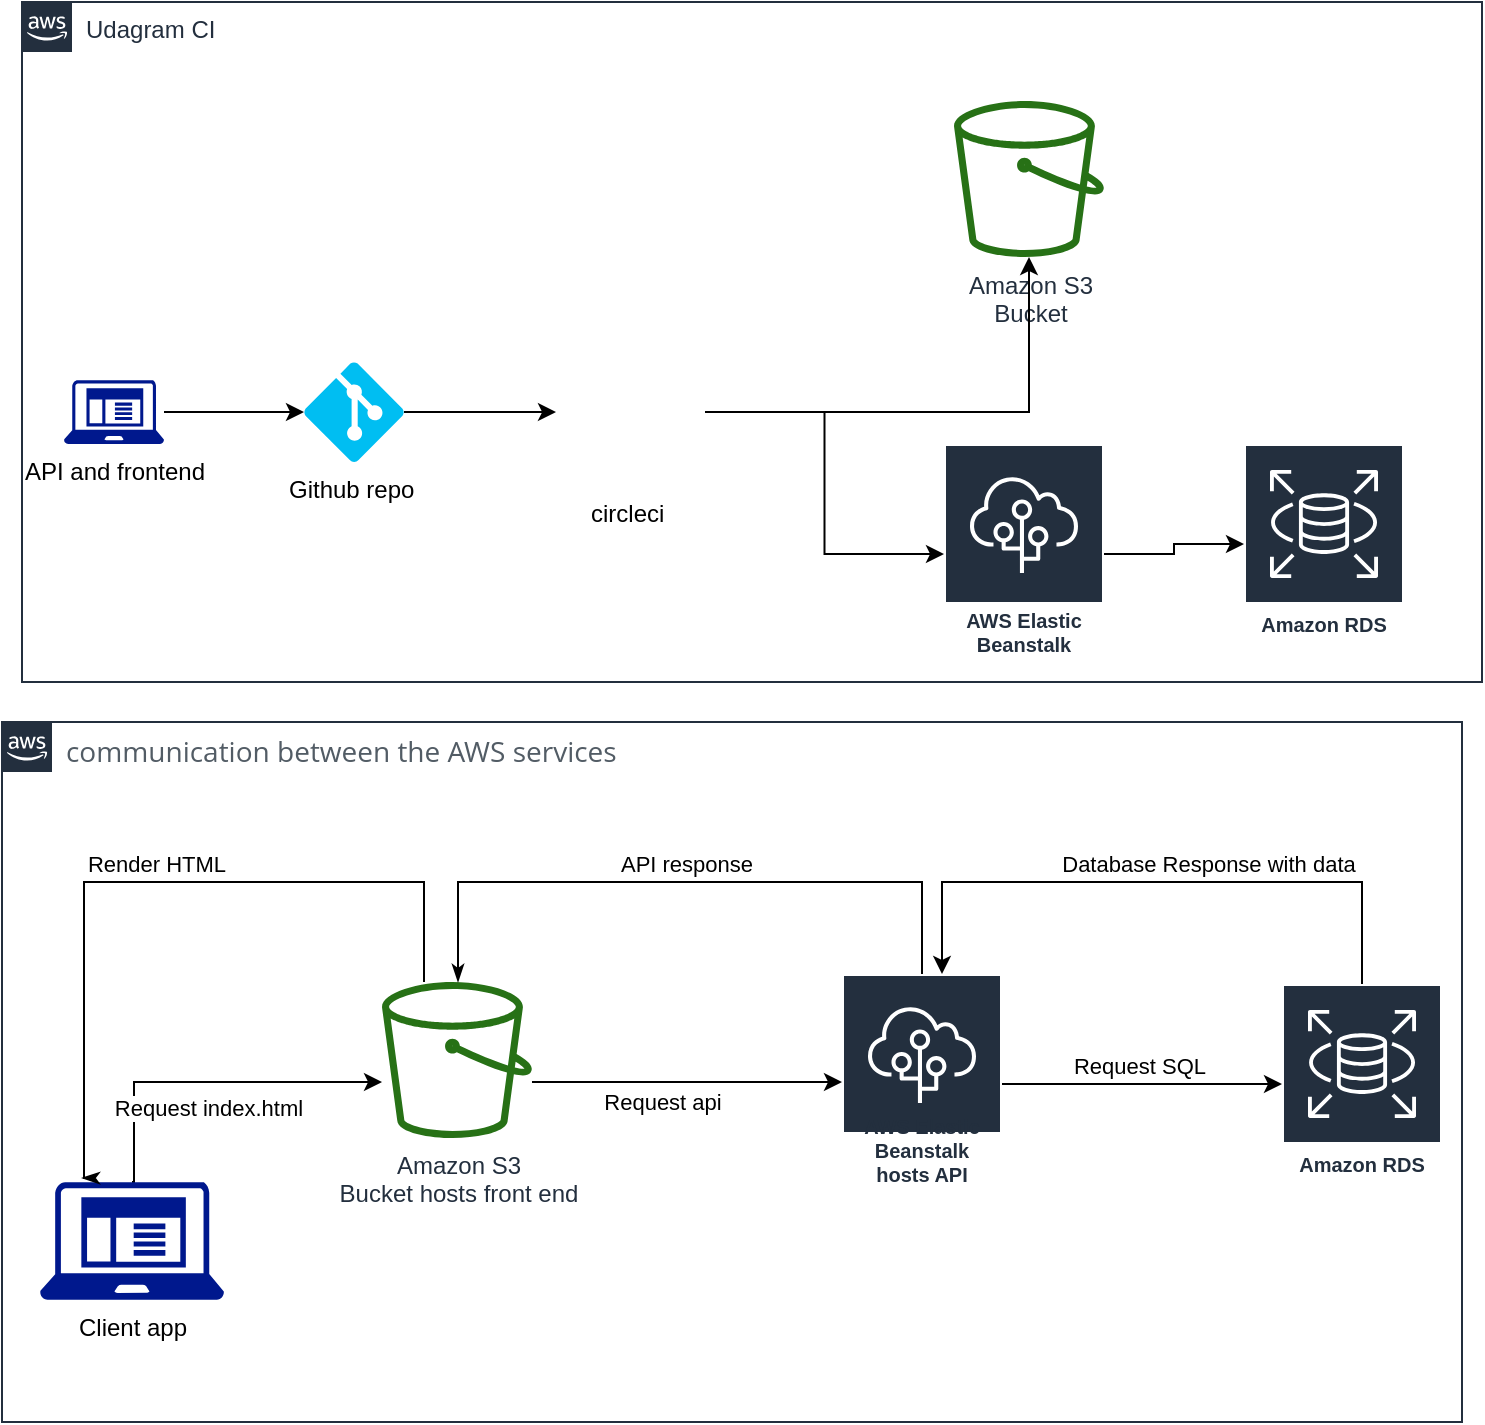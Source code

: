 <mxfile version="18.0.1" type="github">
  <diagram id="Ht1M8jgEwFfnCIfOTk4-" name="Page-1">
    <mxGraphModel dx="868" dy="1277" grid="1" gridSize="10" guides="1" tooltips="1" connect="1" arrows="1" fold="1" page="1" pageScale="1" pageWidth="1169" pageHeight="827" math="0" shadow="0">
      <root>
        <mxCell id="0" />
        <mxCell id="1" parent="0" />
        <mxCell id="UEzPUAAOIrF-is8g5C7q-175" value="Udagram CI" style="points=[[0,0],[0.25,0],[0.5,0],[0.75,0],[1,0],[1,0.25],[1,0.5],[1,0.75],[1,1],[0.75,1],[0.5,1],[0.25,1],[0,1],[0,0.75],[0,0.5],[0,0.25]];outlineConnect=0;gradientColor=none;html=1;whiteSpace=wrap;fontSize=12;fontStyle=0;shape=mxgraph.aws4.group;grIcon=mxgraph.aws4.group_aws_cloud_alt;strokeColor=#232F3E;fillColor=none;verticalAlign=top;align=left;spacingLeft=30;fontColor=#232F3E;dashed=0;labelBackgroundColor=#ffffff;container=1;pointerEvents=0;collapsible=0;recursiveResize=0;" parent="1" vertex="1">
          <mxGeometry x="219" y="-760" width="730" height="340" as="geometry" />
        </mxCell>
        <mxCell id="vi9YwsHRrS1_3fqv44Dd-7" value="" style="edgeStyle=orthogonalEdgeStyle;rounded=0;orthogonalLoop=1;jettySize=auto;html=1;" edge="1" parent="UEzPUAAOIrF-is8g5C7q-175" source="vi9YwsHRrS1_3fqv44Dd-2" target="vi9YwsHRrS1_3fqv44Dd-3">
          <mxGeometry relative="1" as="geometry" />
        </mxCell>
        <mxCell id="vi9YwsHRrS1_3fqv44Dd-2" value="API and frontend" style="sketch=0;aspect=fixed;pointerEvents=1;shadow=0;dashed=0;html=1;strokeColor=none;labelPosition=center;verticalLabelPosition=bottom;verticalAlign=top;align=center;fillColor=#00188D;shape=mxgraph.mscae.enterprise.client_application" vertex="1" parent="UEzPUAAOIrF-is8g5C7q-175">
          <mxGeometry x="21" y="189" width="50" height="32" as="geometry" />
        </mxCell>
        <mxCell id="vi9YwsHRrS1_3fqv44Dd-8" value="" style="edgeStyle=orthogonalEdgeStyle;rounded=0;orthogonalLoop=1;jettySize=auto;html=1;" edge="1" parent="UEzPUAAOIrF-is8g5C7q-175" source="vi9YwsHRrS1_3fqv44Dd-3" target="vi9YwsHRrS1_3fqv44Dd-4">
          <mxGeometry relative="1" as="geometry" />
        </mxCell>
        <mxCell id="vi9YwsHRrS1_3fqv44Dd-3" value="Github repo&amp;nbsp;" style="verticalLabelPosition=bottom;html=1;verticalAlign=top;align=center;strokeColor=none;fillColor=#00BEF2;shape=mxgraph.azure.git_repository;" vertex="1" parent="UEzPUAAOIrF-is8g5C7q-175">
          <mxGeometry x="141" y="180" width="50" height="50" as="geometry" />
        </mxCell>
        <mxCell id="UEzPUAAOIrF-is8g5C7q-177" value="Amazon S3&lt;br&gt;Bucket&lt;br&gt;" style="outlineConnect=0;fontColor=#232F3E;gradientColor=none;fillColor=#277116;strokeColor=none;dashed=0;verticalLabelPosition=bottom;verticalAlign=top;align=center;html=1;fontSize=12;fontStyle=0;aspect=fixed;pointerEvents=1;shape=mxgraph.aws4.bucket;labelBackgroundColor=#ffffff;" parent="UEzPUAAOIrF-is8g5C7q-175" vertex="1">
          <mxGeometry x="466" y="49.5" width="75" height="78" as="geometry" />
        </mxCell>
        <mxCell id="vi9YwsHRrS1_3fqv44Dd-9" value="" style="edgeStyle=orthogonalEdgeStyle;rounded=0;orthogonalLoop=1;jettySize=auto;html=1;" edge="1" parent="UEzPUAAOIrF-is8g5C7q-175" source="vi9YwsHRrS1_3fqv44Dd-4" target="vi9YwsHRrS1_3fqv44Dd-5">
          <mxGeometry relative="1" as="geometry" />
        </mxCell>
        <mxCell id="vi9YwsHRrS1_3fqv44Dd-11" value="" style="edgeStyle=orthogonalEdgeStyle;rounded=0;orthogonalLoop=1;jettySize=auto;html=1;" edge="1" parent="UEzPUAAOIrF-is8g5C7q-175" source="vi9YwsHRrS1_3fqv44Dd-4" target="UEzPUAAOIrF-is8g5C7q-177">
          <mxGeometry relative="1" as="geometry">
            <mxPoint x="316.5" y="56" as="targetPoint" />
          </mxGeometry>
        </mxCell>
        <mxCell id="vi9YwsHRrS1_3fqv44Dd-4" value="circleci&amp;nbsp;" style="shape=image;html=1;verticalAlign=top;verticalLabelPosition=bottom;labelBackgroundColor=#ffffff;imageAspect=0;aspect=fixed;image=https://cdn2.iconfinder.com/data/icons/css-vol-1/24/circleci-128.png" vertex="1" parent="UEzPUAAOIrF-is8g5C7q-175">
          <mxGeometry x="267" y="167.75" width="74.5" height="74.5" as="geometry" />
        </mxCell>
        <mxCell id="vi9YwsHRrS1_3fqv44Dd-12" value="" style="edgeStyle=orthogonalEdgeStyle;rounded=0;orthogonalLoop=1;jettySize=auto;html=1;" edge="1" parent="UEzPUAAOIrF-is8g5C7q-175" source="vi9YwsHRrS1_3fqv44Dd-5" target="vi9YwsHRrS1_3fqv44Dd-6">
          <mxGeometry relative="1" as="geometry" />
        </mxCell>
        <mxCell id="vi9YwsHRrS1_3fqv44Dd-5" value="AWS Elastic Beanstalk" style="sketch=0;outlineConnect=0;fontColor=#232F3E;gradientColor=none;strokeColor=#ffffff;fillColor=#232F3E;dashed=0;verticalLabelPosition=middle;verticalAlign=bottom;align=center;html=1;whiteSpace=wrap;fontSize=10;fontStyle=1;spacing=3;shape=mxgraph.aws4.productIcon;prIcon=mxgraph.aws4.elastic_beanstalk;" vertex="1" parent="UEzPUAAOIrF-is8g5C7q-175">
          <mxGeometry x="461" y="221" width="80" height="110" as="geometry" />
        </mxCell>
        <mxCell id="vi9YwsHRrS1_3fqv44Dd-6" value="Amazon RDS" style="sketch=0;outlineConnect=0;fontColor=#232F3E;gradientColor=none;strokeColor=#ffffff;fillColor=#232F3E;dashed=0;verticalLabelPosition=middle;verticalAlign=bottom;align=center;html=1;whiteSpace=wrap;fontSize=10;fontStyle=1;spacing=3;shape=mxgraph.aws4.productIcon;prIcon=mxgraph.aws4.rds;" vertex="1" parent="UEzPUAAOIrF-is8g5C7q-175">
          <mxGeometry x="611" y="221" width="80" height="100" as="geometry" />
        </mxCell>
        <mxCell id="vi9YwsHRrS1_3fqv44Dd-13" value="&lt;span style=&quot;color: rgb(82, 92, 101); font-family: &amp;quot;Open Sans&amp;quot;; font-size: 14px;&quot;&gt;communication between the AWS services&lt;/span&gt;" style="points=[[0,0],[0.25,0],[0.5,0],[0.75,0],[1,0],[1,0.25],[1,0.5],[1,0.75],[1,1],[0.75,1],[0.5,1],[0.25,1],[0,1],[0,0.75],[0,0.5],[0,0.25]];outlineConnect=0;gradientColor=none;html=1;whiteSpace=wrap;fontSize=12;fontStyle=0;shape=mxgraph.aws4.group;grIcon=mxgraph.aws4.group_aws_cloud_alt;strokeColor=#232F3E;fillColor=none;verticalAlign=top;align=left;spacingLeft=30;fontColor=#232F3E;dashed=0;labelBackgroundColor=#ffffff;container=1;pointerEvents=0;collapsible=0;recursiveResize=0;" vertex="1" parent="1">
          <mxGeometry x="209" y="-400" width="730" height="350" as="geometry" />
        </mxCell>
        <mxCell id="vi9YwsHRrS1_3fqv44Dd-14" value="Request index.html" style="edgeStyle=orthogonalEdgeStyle;rounded=0;orthogonalLoop=1;jettySize=auto;html=1;verticalAlign=top;exitX=0.5;exitY=0;exitDx=0;exitDy=0;exitPerimeter=0;" edge="1" parent="vi9YwsHRrS1_3fqv44Dd-13" source="vi9YwsHRrS1_3fqv44Dd-15" target="vi9YwsHRrS1_3fqv44Dd-18">
          <mxGeometry relative="1" as="geometry">
            <mxPoint x="112" y="199.1" as="sourcePoint" />
            <mxPoint x="240.007" y="199" as="targetPoint" />
            <Array as="points">
              <mxPoint x="66" y="180" />
            </Array>
          </mxGeometry>
        </mxCell>
        <mxCell id="vi9YwsHRrS1_3fqv44Dd-15" value="Client app" style="sketch=0;aspect=fixed;pointerEvents=1;shadow=0;dashed=0;html=1;strokeColor=none;labelPosition=center;verticalLabelPosition=bottom;verticalAlign=top;align=center;fillColor=#00188D;shape=mxgraph.mscae.enterprise.client_application" vertex="1" parent="vi9YwsHRrS1_3fqv44Dd-13">
          <mxGeometry x="19" y="230" width="92" height="58.88" as="geometry" />
        </mxCell>
        <mxCell id="vi9YwsHRrS1_3fqv44Dd-33" value="Render HTML" style="edgeStyle=orthogonalEdgeStyle;rounded=0;orthogonalLoop=1;jettySize=auto;html=1;entryX=0.228;entryY=-0.034;entryDx=0;entryDy=0;entryPerimeter=0;endArrow=classicThin;endFill=1;verticalAlign=bottom;" edge="1" parent="vi9YwsHRrS1_3fqv44Dd-13" source="vi9YwsHRrS1_3fqv44Dd-18" target="vi9YwsHRrS1_3fqv44Dd-15">
          <mxGeometry relative="1" as="geometry">
            <Array as="points">
              <mxPoint x="211" y="80" />
              <mxPoint x="41" y="80" />
            </Array>
          </mxGeometry>
        </mxCell>
        <mxCell id="vi9YwsHRrS1_3fqv44Dd-18" value="Amazon S3&lt;br&gt;Bucket hosts front end" style="outlineConnect=0;fontColor=#232F3E;gradientColor=none;fillColor=#277116;strokeColor=none;dashed=0;verticalLabelPosition=bottom;verticalAlign=top;align=center;html=1;fontSize=12;fontStyle=0;aspect=fixed;pointerEvents=1;shape=mxgraph.aws4.bucket;labelBackgroundColor=#ffffff;" vertex="1" parent="vi9YwsHRrS1_3fqv44Dd-13">
          <mxGeometry x="190" y="130" width="75" height="78" as="geometry" />
        </mxCell>
        <mxCell id="vi9YwsHRrS1_3fqv44Dd-19" value="" style="edgeStyle=orthogonalEdgeStyle;rounded=0;orthogonalLoop=1;jettySize=auto;html=1;verticalAlign=top;" edge="1" parent="vi9YwsHRrS1_3fqv44Dd-13" source="vi9YwsHRrS1_3fqv44Dd-18" target="vi9YwsHRrS1_3fqv44Dd-23">
          <mxGeometry relative="1" as="geometry">
            <mxPoint x="341.5" y="205.1" as="sourcePoint" />
            <Array as="points">
              <mxPoint x="340" y="180" />
              <mxPoint x="340" y="180" />
            </Array>
          </mxGeometry>
        </mxCell>
        <mxCell id="vi9YwsHRrS1_3fqv44Dd-25" value="Request api" style="edgeLabel;html=1;align=center;verticalAlign=middle;resizable=0;points=[];" vertex="1" connectable="0" parent="vi9YwsHRrS1_3fqv44Dd-19">
          <mxGeometry x="-0.168" y="-1" relative="1" as="geometry">
            <mxPoint y="9" as="offset" />
          </mxGeometry>
        </mxCell>
        <mxCell id="vi9YwsHRrS1_3fqv44Dd-22" value="Request SQL&amp;nbsp;" style="edgeStyle=orthogonalEdgeStyle;rounded=0;orthogonalLoop=1;jettySize=auto;html=1;verticalAlign=bottom;" edge="1" parent="vi9YwsHRrS1_3fqv44Dd-13" source="vi9YwsHRrS1_3fqv44Dd-23" target="vi9YwsHRrS1_3fqv44Dd-24">
          <mxGeometry relative="1" as="geometry" />
        </mxCell>
        <mxCell id="vi9YwsHRrS1_3fqv44Dd-32" value="API response" style="edgeStyle=orthogonalEdgeStyle;rounded=0;orthogonalLoop=1;jettySize=auto;html=1;endArrow=classicThin;endFill=1;verticalAlign=bottom;" edge="1" parent="vi9YwsHRrS1_3fqv44Dd-13" source="vi9YwsHRrS1_3fqv44Dd-23" target="vi9YwsHRrS1_3fqv44Dd-18">
          <mxGeometry relative="1" as="geometry">
            <Array as="points">
              <mxPoint x="460" y="80" />
              <mxPoint x="228" y="80" />
            </Array>
          </mxGeometry>
        </mxCell>
        <mxCell id="vi9YwsHRrS1_3fqv44Dd-23" value="AWS Elastic Beanstalk hosts API" style="sketch=0;outlineConnect=0;fontColor=#232F3E;gradientColor=none;strokeColor=#ffffff;fillColor=#232F3E;dashed=0;verticalLabelPosition=middle;verticalAlign=bottom;align=center;html=1;whiteSpace=wrap;fontSize=10;fontStyle=1;spacing=3;shape=mxgraph.aws4.productIcon;prIcon=mxgraph.aws4.elastic_beanstalk;" vertex="1" parent="vi9YwsHRrS1_3fqv44Dd-13">
          <mxGeometry x="420" y="126" width="80" height="110" as="geometry" />
        </mxCell>
        <mxCell id="vi9YwsHRrS1_3fqv44Dd-27" style="edgeStyle=orthogonalEdgeStyle;rounded=0;orthogonalLoop=1;jettySize=auto;html=1;verticalAlign=bottom;" edge="1" parent="vi9YwsHRrS1_3fqv44Dd-13" source="vi9YwsHRrS1_3fqv44Dd-24" target="vi9YwsHRrS1_3fqv44Dd-23">
          <mxGeometry relative="1" as="geometry">
            <Array as="points">
              <mxPoint x="470" y="80" />
            </Array>
          </mxGeometry>
        </mxCell>
        <mxCell id="vi9YwsHRrS1_3fqv44Dd-28" value="Database Response with data" style="edgeLabel;html=1;align=center;verticalAlign=middle;resizable=0;points=[];" vertex="1" connectable="0" parent="vi9YwsHRrS1_3fqv44Dd-27">
          <mxGeometry x="0.025" y="1" relative="1" as="geometry">
            <mxPoint x="29" y="-10" as="offset" />
          </mxGeometry>
        </mxCell>
        <mxCell id="vi9YwsHRrS1_3fqv44Dd-24" value="Amazon RDS" style="sketch=0;outlineConnect=0;fontColor=#232F3E;gradientColor=none;strokeColor=#ffffff;fillColor=#232F3E;dashed=0;verticalLabelPosition=middle;verticalAlign=bottom;align=center;html=1;whiteSpace=wrap;fontSize=10;fontStyle=1;spacing=3;shape=mxgraph.aws4.productIcon;prIcon=mxgraph.aws4.rds;" vertex="1" parent="vi9YwsHRrS1_3fqv44Dd-13">
          <mxGeometry x="640" y="131" width="80" height="100" as="geometry" />
        </mxCell>
      </root>
    </mxGraphModel>
  </diagram>
</mxfile>
